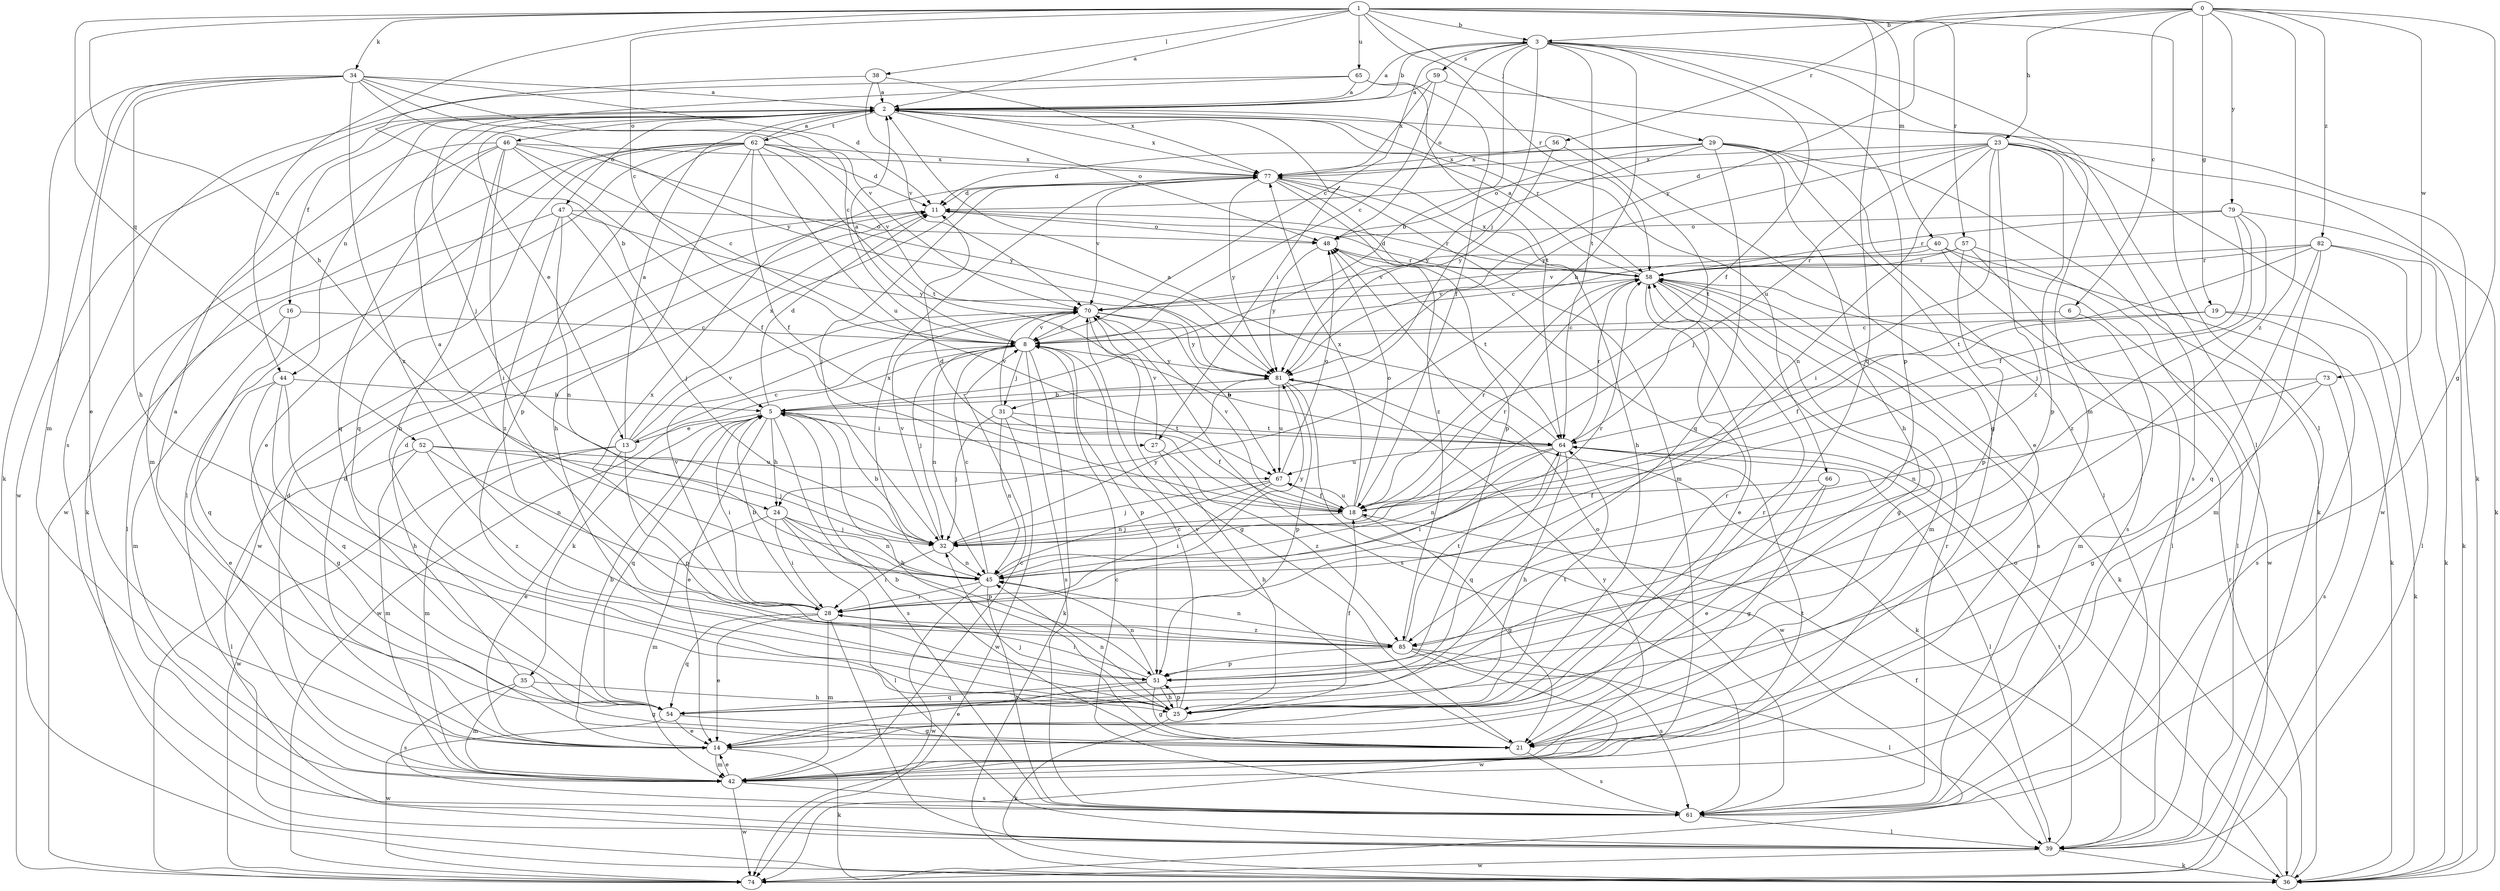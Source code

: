 strict digraph  {
0;
1;
2;
3;
5;
6;
8;
11;
13;
14;
16;
18;
19;
21;
23;
24;
25;
27;
28;
29;
31;
32;
34;
35;
36;
38;
39;
40;
42;
44;
45;
46;
47;
48;
51;
52;
54;
56;
57;
58;
59;
61;
62;
64;
65;
66;
67;
70;
73;
74;
77;
79;
81;
82;
85;
0 -> 3  [label=b];
0 -> 6  [label=c];
0 -> 19  [label=g];
0 -> 21  [label=g];
0 -> 23  [label=h];
0 -> 56  [label=r];
0 -> 73  [label=w];
0 -> 79  [label=y];
0 -> 81  [label=y];
0 -> 82  [label=z];
0 -> 85  [label=z];
1 -> 2  [label=a];
1 -> 3  [label=b];
1 -> 8  [label=c];
1 -> 24  [label=h];
1 -> 29  [label=j];
1 -> 34  [label=k];
1 -> 38  [label=l];
1 -> 39  [label=l];
1 -> 40  [label=m];
1 -> 44  [label=n];
1 -> 52  [label=q];
1 -> 54  [label=q];
1 -> 57  [label=r];
1 -> 58  [label=r];
1 -> 65  [label=u];
2 -> 3  [label=b];
2 -> 13  [label=e];
2 -> 16  [label=f];
2 -> 21  [label=g];
2 -> 27  [label=i];
2 -> 44  [label=n];
2 -> 46  [label=o];
2 -> 47  [label=o];
2 -> 48  [label=o];
2 -> 58  [label=r];
2 -> 62  [label=t];
2 -> 66  [label=u];
2 -> 74  [label=w];
2 -> 77  [label=x];
3 -> 2  [label=a];
3 -> 5  [label=b];
3 -> 8  [label=c];
3 -> 18  [label=f];
3 -> 24  [label=h];
3 -> 31  [label=j];
3 -> 39  [label=l];
3 -> 42  [label=m];
3 -> 48  [label=o];
3 -> 51  [label=p];
3 -> 59  [label=s];
3 -> 64  [label=t];
5 -> 11  [label=d];
5 -> 13  [label=e];
5 -> 14  [label=e];
5 -> 24  [label=h];
5 -> 25  [label=h];
5 -> 27  [label=i];
5 -> 28  [label=i];
5 -> 35  [label=k];
5 -> 54  [label=q];
5 -> 61  [label=s];
5 -> 64  [label=t];
6 -> 8  [label=c];
6 -> 42  [label=m];
8 -> 2  [label=a];
8 -> 31  [label=j];
8 -> 32  [label=j];
8 -> 36  [label=k];
8 -> 45  [label=n];
8 -> 51  [label=p];
8 -> 61  [label=s];
8 -> 70  [label=v];
8 -> 74  [label=w];
8 -> 81  [label=y];
11 -> 48  [label=o];
11 -> 58  [label=r];
11 -> 74  [label=w];
13 -> 2  [label=a];
13 -> 8  [label=c];
13 -> 14  [label=e];
13 -> 42  [label=m];
13 -> 51  [label=p];
13 -> 70  [label=v];
13 -> 74  [label=w];
13 -> 77  [label=x];
14 -> 5  [label=b];
14 -> 11  [label=d];
14 -> 36  [label=k];
14 -> 42  [label=m];
14 -> 58  [label=r];
16 -> 8  [label=c];
16 -> 42  [label=m];
16 -> 54  [label=q];
18 -> 11  [label=d];
18 -> 21  [label=g];
18 -> 32  [label=j];
18 -> 48  [label=o];
18 -> 58  [label=r];
18 -> 67  [label=u];
18 -> 70  [label=v];
18 -> 77  [label=x];
19 -> 8  [label=c];
19 -> 18  [label=f];
19 -> 36  [label=k];
19 -> 61  [label=s];
21 -> 5  [label=b];
21 -> 32  [label=j];
21 -> 61  [label=s];
21 -> 70  [label=v];
23 -> 11  [label=d];
23 -> 28  [label=i];
23 -> 32  [label=j];
23 -> 36  [label=k];
23 -> 45  [label=n];
23 -> 51  [label=p];
23 -> 61  [label=s];
23 -> 74  [label=w];
23 -> 77  [label=x];
23 -> 81  [label=y];
23 -> 85  [label=z];
24 -> 28  [label=i];
24 -> 32  [label=j];
24 -> 39  [label=l];
24 -> 42  [label=m];
24 -> 45  [label=n];
24 -> 51  [label=p];
25 -> 8  [label=c];
25 -> 18  [label=f];
25 -> 36  [label=k];
25 -> 45  [label=n];
25 -> 51  [label=p];
25 -> 58  [label=r];
25 -> 64  [label=t];
27 -> 25  [label=h];
27 -> 70  [label=v];
27 -> 85  [label=z];
28 -> 5  [label=b];
28 -> 14  [label=e];
28 -> 39  [label=l];
28 -> 42  [label=m];
28 -> 54  [label=q];
28 -> 70  [label=v];
28 -> 77  [label=x];
28 -> 85  [label=z];
29 -> 11  [label=d];
29 -> 14  [label=e];
29 -> 25  [label=h];
29 -> 36  [label=k];
29 -> 39  [label=l];
29 -> 48  [label=o];
29 -> 54  [label=q];
29 -> 77  [label=x];
29 -> 81  [label=y];
31 -> 18  [label=f];
31 -> 32  [label=j];
31 -> 45  [label=n];
31 -> 64  [label=t];
31 -> 70  [label=v];
31 -> 74  [label=w];
32 -> 5  [label=b];
32 -> 28  [label=i];
32 -> 45  [label=n];
32 -> 58  [label=r];
32 -> 70  [label=v];
32 -> 81  [label=y];
34 -> 2  [label=a];
34 -> 8  [label=c];
34 -> 11  [label=d];
34 -> 14  [label=e];
34 -> 25  [label=h];
34 -> 36  [label=k];
34 -> 42  [label=m];
34 -> 70  [label=v];
34 -> 81  [label=y];
34 -> 85  [label=z];
35 -> 11  [label=d];
35 -> 21  [label=g];
35 -> 25  [label=h];
35 -> 42  [label=m];
35 -> 61  [label=s];
36 -> 48  [label=o];
36 -> 58  [label=r];
38 -> 2  [label=a];
38 -> 5  [label=b];
38 -> 70  [label=v];
38 -> 77  [label=x];
39 -> 18  [label=f];
39 -> 36  [label=k];
39 -> 64  [label=t];
39 -> 74  [label=w];
40 -> 36  [label=k];
40 -> 39  [label=l];
40 -> 58  [label=r];
40 -> 70  [label=v];
40 -> 74  [label=w];
42 -> 8  [label=c];
42 -> 11  [label=d];
42 -> 14  [label=e];
42 -> 61  [label=s];
42 -> 64  [label=t];
42 -> 74  [label=w];
42 -> 81  [label=y];
44 -> 5  [label=b];
44 -> 14  [label=e];
44 -> 21  [label=g];
44 -> 25  [label=h];
44 -> 54  [label=q];
45 -> 2  [label=a];
45 -> 8  [label=c];
45 -> 28  [label=i];
45 -> 58  [label=r];
45 -> 61  [label=s];
45 -> 74  [label=w];
45 -> 77  [label=x];
45 -> 81  [label=y];
46 -> 8  [label=c];
46 -> 18  [label=f];
46 -> 25  [label=h];
46 -> 28  [label=i];
46 -> 36  [label=k];
46 -> 42  [label=m];
46 -> 54  [label=q];
46 -> 77  [label=x];
46 -> 81  [label=y];
47 -> 32  [label=j];
47 -> 39  [label=l];
47 -> 45  [label=n];
47 -> 48  [label=o];
47 -> 81  [label=y];
47 -> 85  [label=z];
48 -> 58  [label=r];
48 -> 64  [label=t];
48 -> 81  [label=y];
51 -> 14  [label=e];
51 -> 21  [label=g];
51 -> 25  [label=h];
51 -> 28  [label=i];
51 -> 45  [label=n];
51 -> 54  [label=q];
52 -> 32  [label=j];
52 -> 39  [label=l];
52 -> 42  [label=m];
52 -> 45  [label=n];
52 -> 67  [label=u];
52 -> 85  [label=z];
54 -> 2  [label=a];
54 -> 14  [label=e];
54 -> 21  [label=g];
54 -> 74  [label=w];
56 -> 64  [label=t];
56 -> 77  [label=x];
56 -> 81  [label=y];
57 -> 8  [label=c];
57 -> 39  [label=l];
57 -> 51  [label=p];
57 -> 58  [label=r];
57 -> 61  [label=s];
58 -> 2  [label=a];
58 -> 11  [label=d];
58 -> 14  [label=e];
58 -> 21  [label=g];
58 -> 36  [label=k];
58 -> 42  [label=m];
58 -> 61  [label=s];
58 -> 70  [label=v];
58 -> 77  [label=x];
59 -> 2  [label=a];
59 -> 8  [label=c];
59 -> 36  [label=k];
59 -> 77  [label=x];
61 -> 8  [label=c];
61 -> 39  [label=l];
61 -> 48  [label=o];
61 -> 58  [label=r];
62 -> 2  [label=a];
62 -> 11  [label=d];
62 -> 14  [label=e];
62 -> 18  [label=f];
62 -> 25  [label=h];
62 -> 39  [label=l];
62 -> 51  [label=p];
62 -> 54  [label=q];
62 -> 64  [label=t];
62 -> 67  [label=u];
62 -> 70  [label=v];
62 -> 74  [label=w];
62 -> 77  [label=x];
64 -> 2  [label=a];
64 -> 25  [label=h];
64 -> 28  [label=i];
64 -> 39  [label=l];
64 -> 45  [label=n];
64 -> 54  [label=q];
64 -> 58  [label=r];
64 -> 67  [label=u];
65 -> 2  [label=a];
65 -> 18  [label=f];
65 -> 32  [label=j];
65 -> 61  [label=s];
65 -> 64  [label=t];
66 -> 14  [label=e];
66 -> 18  [label=f];
66 -> 21  [label=g];
67 -> 18  [label=f];
67 -> 28  [label=i];
67 -> 32  [label=j];
67 -> 45  [label=n];
67 -> 48  [label=o];
70 -> 8  [label=c];
70 -> 21  [label=g];
70 -> 61  [label=s];
70 -> 67  [label=u];
70 -> 81  [label=y];
73 -> 5  [label=b];
73 -> 21  [label=g];
73 -> 45  [label=n];
73 -> 61  [label=s];
77 -> 11  [label=d];
77 -> 25  [label=h];
77 -> 32  [label=j];
77 -> 42  [label=m];
77 -> 51  [label=p];
77 -> 70  [label=v];
77 -> 81  [label=y];
77 -> 85  [label=z];
79 -> 18  [label=f];
79 -> 32  [label=j];
79 -> 36  [label=k];
79 -> 48  [label=o];
79 -> 58  [label=r];
79 -> 85  [label=z];
81 -> 5  [label=b];
81 -> 36  [label=k];
81 -> 51  [label=p];
81 -> 67  [label=u];
81 -> 74  [label=w];
82 -> 36  [label=k];
82 -> 39  [label=l];
82 -> 42  [label=m];
82 -> 54  [label=q];
82 -> 58  [label=r];
82 -> 64  [label=t];
82 -> 70  [label=v];
85 -> 39  [label=l];
85 -> 45  [label=n];
85 -> 51  [label=p];
85 -> 61  [label=s];
85 -> 64  [label=t];
85 -> 74  [label=w];
}
